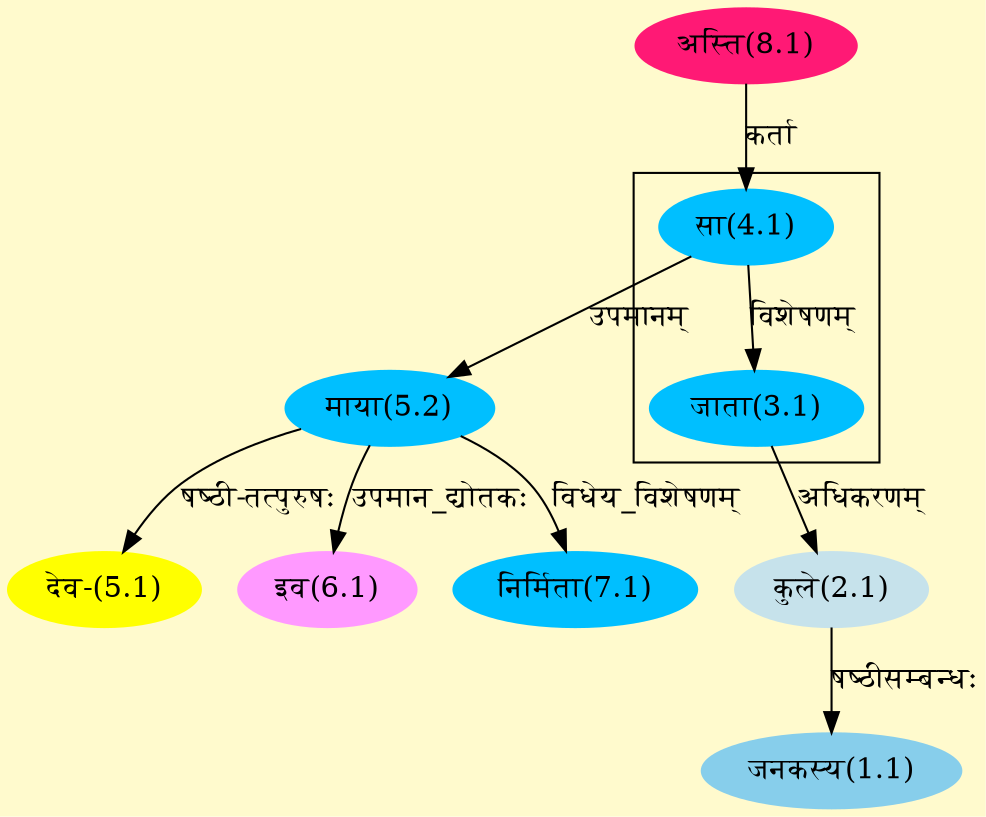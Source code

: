 digraph G{
rankdir=BT;
 compound=true;
 bgcolor="lemonchiffon1";

subgraph cluster_1{
Node3_1 [style=filled, color="#00BFFF" label = "जाता(3.1)"]
Node4_1 [style=filled, color="#00BFFF" label = "सा(4.1)"]

}
Node1_1 [style=filled, color="#87CEEB" label = "जनकस्य(1.1)"]
Node2_1 [style=filled, color="#C6E2EB" label = "कुले(2.1)"]
Node3_1 [style=filled, color="#00BFFF" label = "जाता(3.1)"]
Node4_1 [style=filled, color="#00BFFF" label = "सा(4.1)"]
Node8_1 [style=filled, color="#FF1975" label = "अस्ति(8.1)"]
Node5_1 [style=filled, color="#FFFF00" label = "देव-(5.1)"]
Node5_2 [style=filled, color="#00BFFF" label = "माया(5.2)"]
Node6_1 [style=filled, color="#FF99FF" label = "इव(6.1)"]
Node7_1 [style=filled, color="#00BFFF" label = "निर्मिता(7.1)"]
/* Start of Relations section */

Node1_1 -> Node2_1 [  label="षष्ठीसम्बन्धः"  dir="back" ]
Node2_1 -> Node3_1 [  label="अधिकरणम्"  dir="back" ]
Node3_1 -> Node4_1 [  label="विशेषणम्"  dir="back" ]
Node4_1 -> Node8_1 [  label="कर्ता"  dir="back" ]
Node5_1 -> Node5_2 [  label="षष्ठी-तत्पुरुषः"  dir="back" ]
Node5_2 -> Node4_1 [  label="उपमानम्"  dir="back" ]
Node6_1 -> Node5_2 [  label="उपमान_द्योतकः"  dir="back" ]
Node7_1 -> Node5_2 [  label="विधेय_विशेषणम्"  dir="back" ]
}
